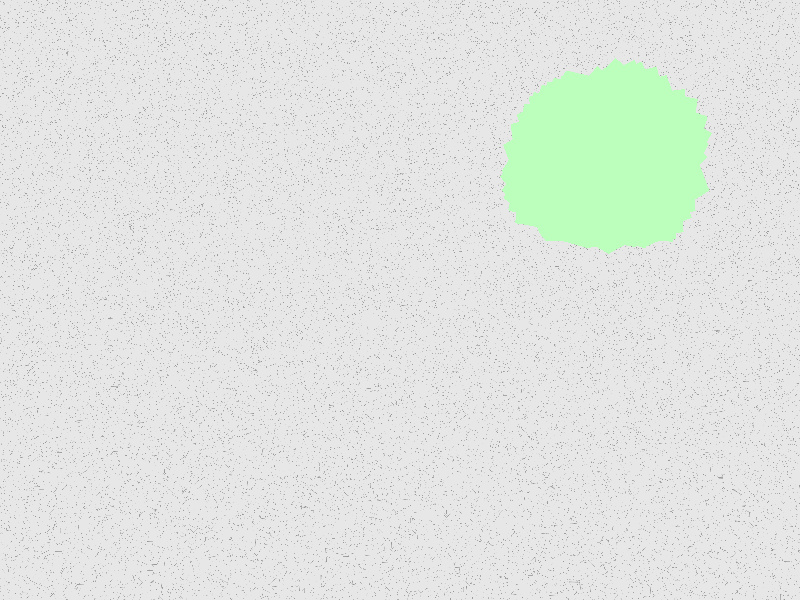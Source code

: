 /////////////////////////////////////////////
//
//     ~~ [ Strange Crystal ] ~~
//        version 2 out of 4
//
//  by Michael Scharrer
//  https://mscharrer.net
//
/////////////////////////////////////////////

#version 3.7;

#declare s = seed(44);
#declare box_count = 30;

global_settings {
	assumed_gamma 1
	max_trace_level 15
	photons {
		count 2000000
		autostop 0
		jitter .4
	}
}

camera {
	right x*image_width/image_height
	location <3,4,-3>
	look_at <-3, 0, 1>
}

light_source {
	<-5.7,4.5,11.5>
	<1,.9,.7>
	area_light <1, 0, 0>, <0, 0, 1>, 4, 4
	adaptive 2
	jitter
}

//crystal
merge {
	#declare i = 0;
	#while (i < box_count)
		box {
			-1
			1
			
			rotate 360*<rand(s), rand(s), rand(s)>
		}
		#declare i = i + 1;
	#end
	
	pigment {
		rgbt <0.5, 1.0, 0.5, 0.9>
	}
	finish {
		ambient 0
		diffuse 0
		reflection <0.58, 0.5, 0.47>
	}
	interior {
		ior 1.8
	}
	photons{
		target
		reflection on
		refraction on
	}
	
	translate <-3.5,1,5.5>
	
}

//floor
plane {
	y
	0
	
	pigment {
		crackle
		color_map {
			[0.00 rgb .3]
			[0.02 rgb .8]
		}
		scale 0.05
	}
	finish {
		ambient <0.03,0.03,0.04>
	}
}